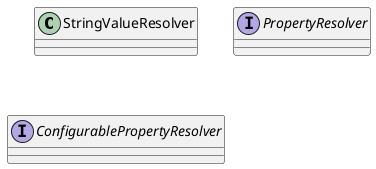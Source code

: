 @startuml

class StringValueResolver{

}
interface PropertyResolver{
}
interface ConfigurablePropertyResolver{
}

@enduml